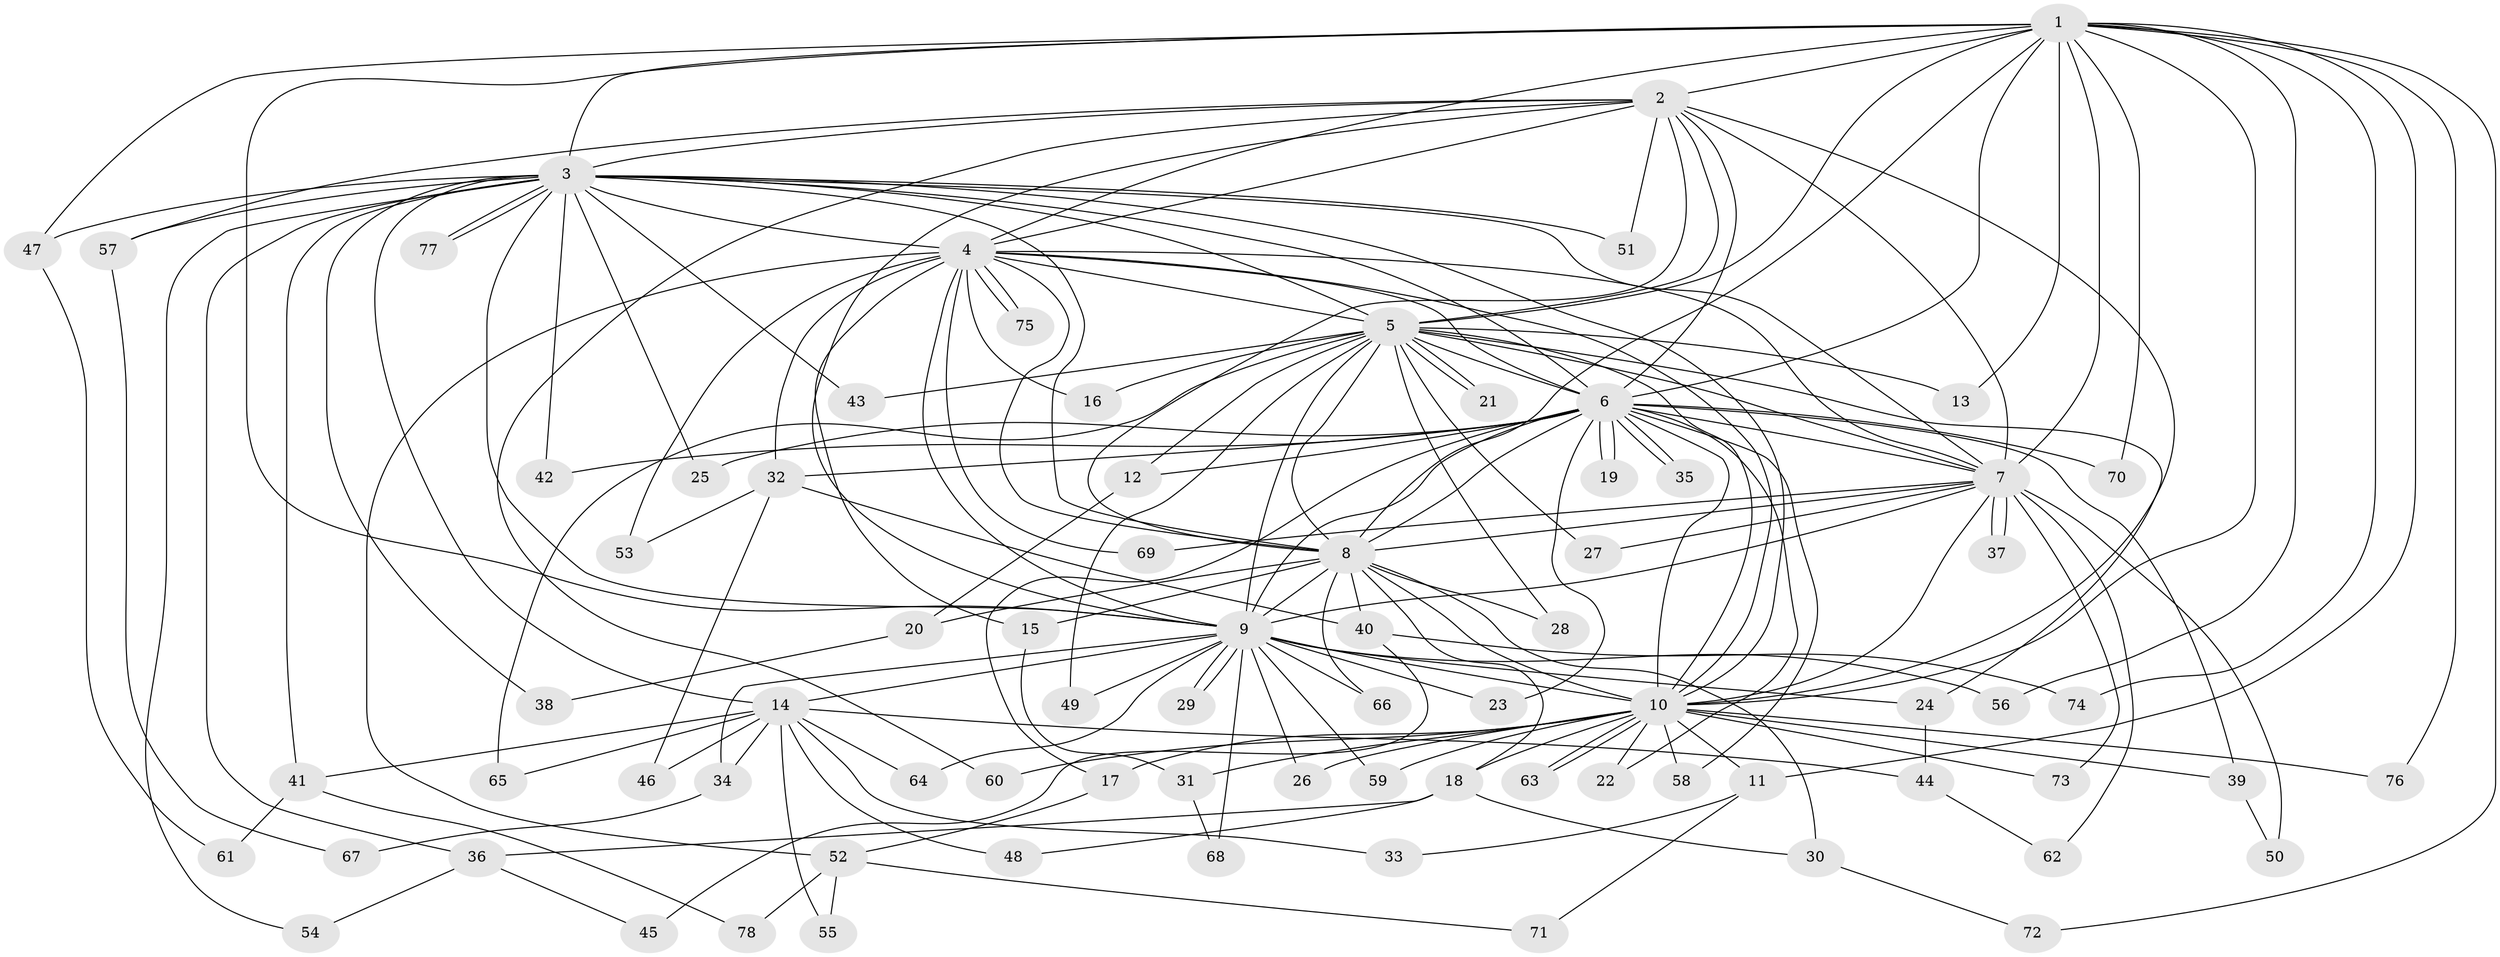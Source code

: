 // coarse degree distribution, {20: 0.016666666666666666, 8: 0.016666666666666666, 28: 0.016666666666666666, 24: 0.016666666666666666, 17: 0.016666666666666666, 13: 0.016666666666666666, 19: 0.016666666666666666, 4: 0.08333333333333333, 2: 0.5333333333333333, 12: 0.016666666666666666, 3: 0.11666666666666667, 7: 0.016666666666666666, 1: 0.1, 5: 0.016666666666666666}
// Generated by graph-tools (version 1.1) at 2025/41/03/06/25 10:41:33]
// undirected, 78 vertices, 181 edges
graph export_dot {
graph [start="1"]
  node [color=gray90,style=filled];
  1;
  2;
  3;
  4;
  5;
  6;
  7;
  8;
  9;
  10;
  11;
  12;
  13;
  14;
  15;
  16;
  17;
  18;
  19;
  20;
  21;
  22;
  23;
  24;
  25;
  26;
  27;
  28;
  29;
  30;
  31;
  32;
  33;
  34;
  35;
  36;
  37;
  38;
  39;
  40;
  41;
  42;
  43;
  44;
  45;
  46;
  47;
  48;
  49;
  50;
  51;
  52;
  53;
  54;
  55;
  56;
  57;
  58;
  59;
  60;
  61;
  62;
  63;
  64;
  65;
  66;
  67;
  68;
  69;
  70;
  71;
  72;
  73;
  74;
  75;
  76;
  77;
  78;
  1 -- 2;
  1 -- 3;
  1 -- 4;
  1 -- 5;
  1 -- 6;
  1 -- 7;
  1 -- 8;
  1 -- 9;
  1 -- 10;
  1 -- 11;
  1 -- 13;
  1 -- 47;
  1 -- 56;
  1 -- 70;
  1 -- 72;
  1 -- 74;
  1 -- 76;
  2 -- 3;
  2 -- 4;
  2 -- 5;
  2 -- 6;
  2 -- 7;
  2 -- 8;
  2 -- 9;
  2 -- 10;
  2 -- 51;
  2 -- 57;
  2 -- 60;
  3 -- 4;
  3 -- 5;
  3 -- 6;
  3 -- 7;
  3 -- 8;
  3 -- 9;
  3 -- 10;
  3 -- 14;
  3 -- 25;
  3 -- 36;
  3 -- 38;
  3 -- 41;
  3 -- 42;
  3 -- 43;
  3 -- 47;
  3 -- 51;
  3 -- 54;
  3 -- 57;
  3 -- 77;
  3 -- 77;
  4 -- 5;
  4 -- 6;
  4 -- 7;
  4 -- 8;
  4 -- 9;
  4 -- 10;
  4 -- 15;
  4 -- 16;
  4 -- 32;
  4 -- 52;
  4 -- 53;
  4 -- 69;
  4 -- 75;
  4 -- 75;
  5 -- 6;
  5 -- 7;
  5 -- 8;
  5 -- 9;
  5 -- 10;
  5 -- 12;
  5 -- 13;
  5 -- 16;
  5 -- 21;
  5 -- 21;
  5 -- 24;
  5 -- 27;
  5 -- 28;
  5 -- 43;
  5 -- 49;
  5 -- 65;
  6 -- 7;
  6 -- 8;
  6 -- 9;
  6 -- 10;
  6 -- 12;
  6 -- 17;
  6 -- 19;
  6 -- 19;
  6 -- 22;
  6 -- 23;
  6 -- 25;
  6 -- 32;
  6 -- 35;
  6 -- 35;
  6 -- 39;
  6 -- 42;
  6 -- 58;
  6 -- 70;
  7 -- 8;
  7 -- 9;
  7 -- 10;
  7 -- 27;
  7 -- 37;
  7 -- 37;
  7 -- 50;
  7 -- 62;
  7 -- 69;
  7 -- 73;
  8 -- 9;
  8 -- 10;
  8 -- 15;
  8 -- 18;
  8 -- 20;
  8 -- 28;
  8 -- 30;
  8 -- 40;
  8 -- 66;
  9 -- 10;
  9 -- 14;
  9 -- 23;
  9 -- 24;
  9 -- 26;
  9 -- 29;
  9 -- 29;
  9 -- 34;
  9 -- 49;
  9 -- 56;
  9 -- 59;
  9 -- 64;
  9 -- 66;
  9 -- 68;
  10 -- 11;
  10 -- 17;
  10 -- 18;
  10 -- 22;
  10 -- 26;
  10 -- 31;
  10 -- 39;
  10 -- 58;
  10 -- 59;
  10 -- 60;
  10 -- 63;
  10 -- 63;
  10 -- 73;
  10 -- 76;
  11 -- 33;
  11 -- 71;
  12 -- 20;
  14 -- 33;
  14 -- 34;
  14 -- 41;
  14 -- 44;
  14 -- 46;
  14 -- 48;
  14 -- 55;
  14 -- 64;
  14 -- 65;
  15 -- 31;
  17 -- 52;
  18 -- 30;
  18 -- 36;
  18 -- 48;
  20 -- 38;
  24 -- 44;
  30 -- 72;
  31 -- 68;
  32 -- 40;
  32 -- 46;
  32 -- 53;
  34 -- 67;
  36 -- 45;
  36 -- 54;
  39 -- 50;
  40 -- 45;
  40 -- 74;
  41 -- 61;
  41 -- 78;
  44 -- 62;
  47 -- 61;
  52 -- 55;
  52 -- 71;
  52 -- 78;
  57 -- 67;
}
